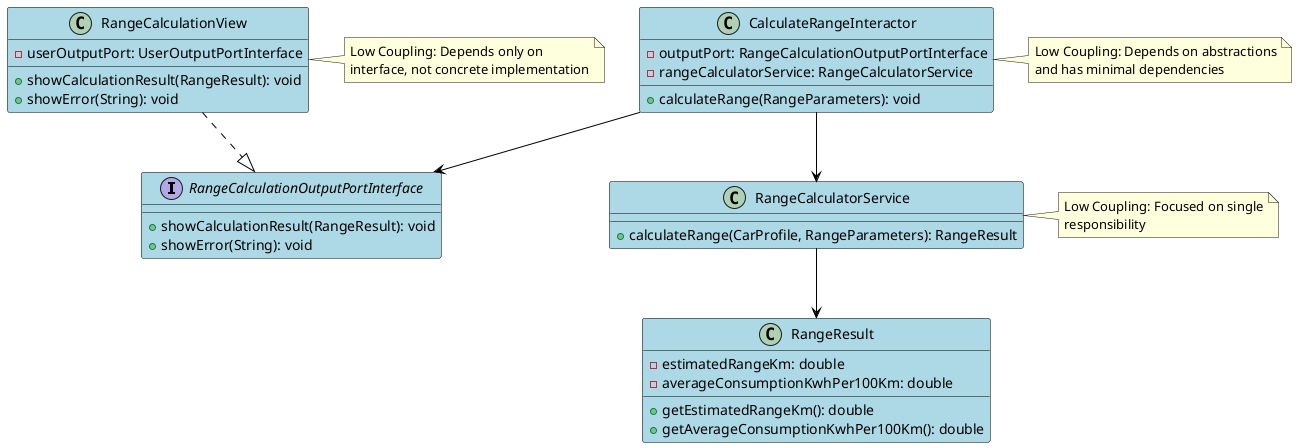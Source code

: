 @startuml ULRICA Low Coupling Example

' Styling
skinparam backgroundColor white
skinparam class {
    BackgroundColor LightBlue
    ArrowColor Black
    BorderColor Black
}

' Low Coupling Example
interface "RangeCalculationOutputPortInterface" {
    + showCalculationResult(RangeResult): void
    + showError(String): void
}

class "RangeCalculationView" {
    - userOutputPort: UserOutputPortInterface
    + showCalculationResult(RangeResult): void
    + showError(String): void
}

class "CalculateRangeInteractor" {
    - outputPort: RangeCalculationOutputPortInterface
    - rangeCalculatorService: RangeCalculatorService
    + calculateRange(RangeParameters): void
}

class "RangeCalculatorService" {
    + calculateRange(CarProfile, RangeParameters): RangeResult
}

class "RangeResult" {
    - estimatedRangeKm: double
    - averageConsumptionKwhPer100Km: double
    + getEstimatedRangeKm(): double
    + getAverageConsumptionKwhPer100Km(): double
}

' Relationships
RangeCalculationView ..|> RangeCalculationOutputPortInterface
CalculateRangeInteractor --> RangeCalculationOutputPortInterface
CalculateRangeInteractor --> RangeCalculatorService
RangeCalculatorService --> RangeResult

note right of RangeCalculationView
  Low Coupling: Depends only on
  interface, not concrete implementation
end note

note right of CalculateRangeInteractor
  Low Coupling: Depends on abstractions
  and has minimal dependencies
end note

note right of RangeCalculatorService
  Low Coupling: Focused on single
  responsibility
end note

@enduml 